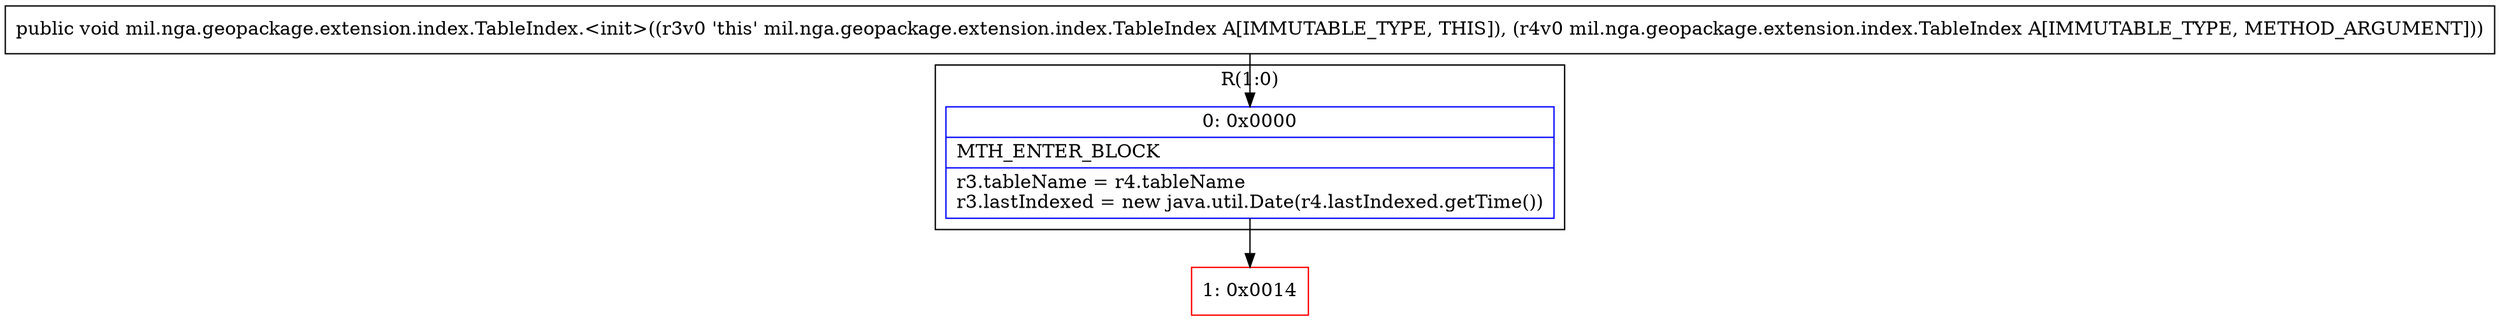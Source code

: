 digraph "CFG formil.nga.geopackage.extension.index.TableIndex.\<init\>(Lmil\/nga\/geopackage\/extension\/index\/TableIndex;)V" {
subgraph cluster_Region_1885413133 {
label = "R(1:0)";
node [shape=record,color=blue];
Node_0 [shape=record,label="{0\:\ 0x0000|MTH_ENTER_BLOCK\l|r3.tableName = r4.tableName\lr3.lastIndexed = new java.util.Date(r4.lastIndexed.getTime())\l}"];
}
Node_1 [shape=record,color=red,label="{1\:\ 0x0014}"];
MethodNode[shape=record,label="{public void mil.nga.geopackage.extension.index.TableIndex.\<init\>((r3v0 'this' mil.nga.geopackage.extension.index.TableIndex A[IMMUTABLE_TYPE, THIS]), (r4v0 mil.nga.geopackage.extension.index.TableIndex A[IMMUTABLE_TYPE, METHOD_ARGUMENT])) }"];
MethodNode -> Node_0;
Node_0 -> Node_1;
}

